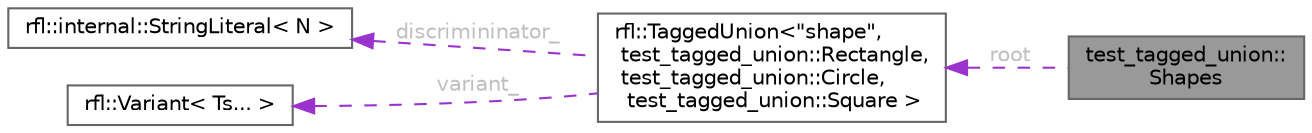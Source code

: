 digraph "test_tagged_union::Shapes"
{
 // LATEX_PDF_SIZE
  bgcolor="transparent";
  edge [fontname=Helvetica,fontsize=10,labelfontname=Helvetica,labelfontsize=10];
  node [fontname=Helvetica,fontsize=10,shape=box,height=0.2,width=0.4];
  rankdir="LR";
  Node1 [id="Node000001",label="test_tagged_union::\lShapes",height=0.2,width=0.4,color="gray40", fillcolor="grey60", style="filled", fontcolor="black",tooltip=" "];
  Node2 -> Node1 [id="edge1_Node000001_Node000002",dir="back",color="darkorchid3",style="dashed",tooltip=" ",label=" root",fontcolor="grey" ];
  Node2 [id="Node000002",label="rfl::TaggedUnion\<\"shape\",\l test_tagged_union::Rectangle,\l test_tagged_union::Circle,\l test_tagged_union::Square \>",height=0.2,width=0.4,color="gray40", fillcolor="white", style="filled",URL="$structrfl_1_1_tagged_union.html",tooltip=" "];
  Node3 -> Node2 [id="edge2_Node000002_Node000003",dir="back",color="darkorchid3",style="dashed",tooltip=" ",label=" discrimininator_",fontcolor="grey" ];
  Node3 [id="Node000003",label="rfl::internal::StringLiteral\< N \>",height=0.2,width=0.4,color="gray40", fillcolor="white", style="filled",URL="$structrfl_1_1internal_1_1_string_literal.html",tooltip=" "];
  Node4 -> Node2 [id="edge3_Node000002_Node000004",dir="back",color="darkorchid3",style="dashed",tooltip=" ",label=" variant_",fontcolor="grey" ];
  Node4 [id="Node000004",label="rfl::Variant\< Ts... \>",height=0.2,width=0.4,color="gray40", fillcolor="white", style="filled",URL="$classrfl_1_1_variant.html",tooltip=" "];
}
